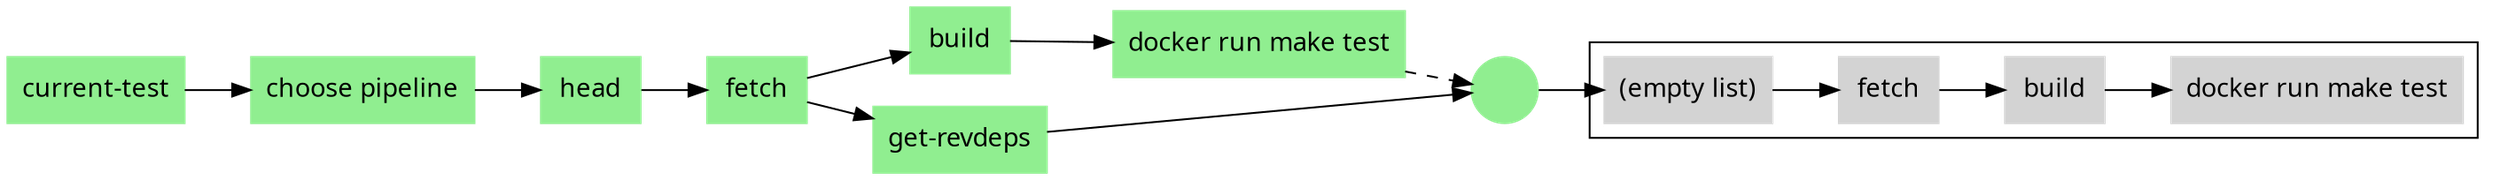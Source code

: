 digraph pipeline {
  graph [fontname="ui-system,sans-serif",bgcolor="transparent"]
  node [fontname="ui-system,sans-serif",shape="box"]
  edge [fontname="ui-system,sans-serif"]
  rankdir=LR
  n3 [label="current-test",color="#90ee90",fillcolor="#90ee90",style="filled",tooltip=" "]
  n2 [label="choose pipeline",color="#90ee90",fillcolor="#90ee90",style="filled",tooltip=" "]
  n9 [label="head",color="#90ee90",fillcolor="#90ee90",style="filled",tooltip=" "]
  n8 [label="fetch",color="#90ee90",fillcolor="#90ee90",style="filled",tooltip=" "]
  n7 [label="build",color="#90ee90",fillcolor="#90ee90",style="filled",tooltip=" "]
  n6 [label="docker run make test",color="#90ee90",fillcolor="#90ee90",style="filled",tooltip=" "]
  n10 [label="get-revdeps",color="#90ee90",fillcolor="#90ee90",style="filled",tooltip=" "]
  n5 [label="",color="#90ee90",fillcolor="#90ee90",style="filled",shape="circle",tooltip=" "]
  subgraph cluster_4 {label=""
  n15 [label="(empty list)",color="#d3d3d3",fillcolor="#d3d3d3",style="filled",tooltip=" "]
  n14 [label="fetch",color="#d3d3d3",fillcolor="#d3d3d3",style="filled",tooltip=" "]
  n13 [label="build",color="#d3d3d3",fillcolor="#d3d3d3",style="filled",tooltip=" "]
  n12 [label="docker run make test",color="#d3d3d3",fillcolor="#d3d3d3",style="filled",tooltip=" "]
  }
  n13 -> n12
  n14 -> n13
  n15 -> n14
  n5 -> n15
  n10 -> n5
  n6 -> n5 [style="dashed"]
  n8 -> n10
  n7 -> n6
  n8 -> n7
  n9 -> n8
  n2 -> n9
  n3 -> n2
  }
